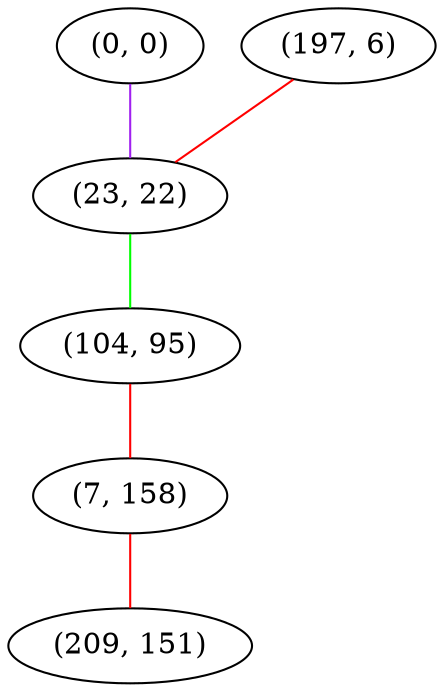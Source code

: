 graph "" {
"(0, 0)";
"(197, 6)";
"(23, 22)";
"(104, 95)";
"(7, 158)";
"(209, 151)";
"(0, 0)" -- "(23, 22)"  [color=purple, key=0, weight=4];
"(197, 6)" -- "(23, 22)"  [color=red, key=0, weight=1];
"(23, 22)" -- "(104, 95)"  [color=green, key=0, weight=2];
"(104, 95)" -- "(7, 158)"  [color=red, key=0, weight=1];
"(7, 158)" -- "(209, 151)"  [color=red, key=0, weight=1];
}

